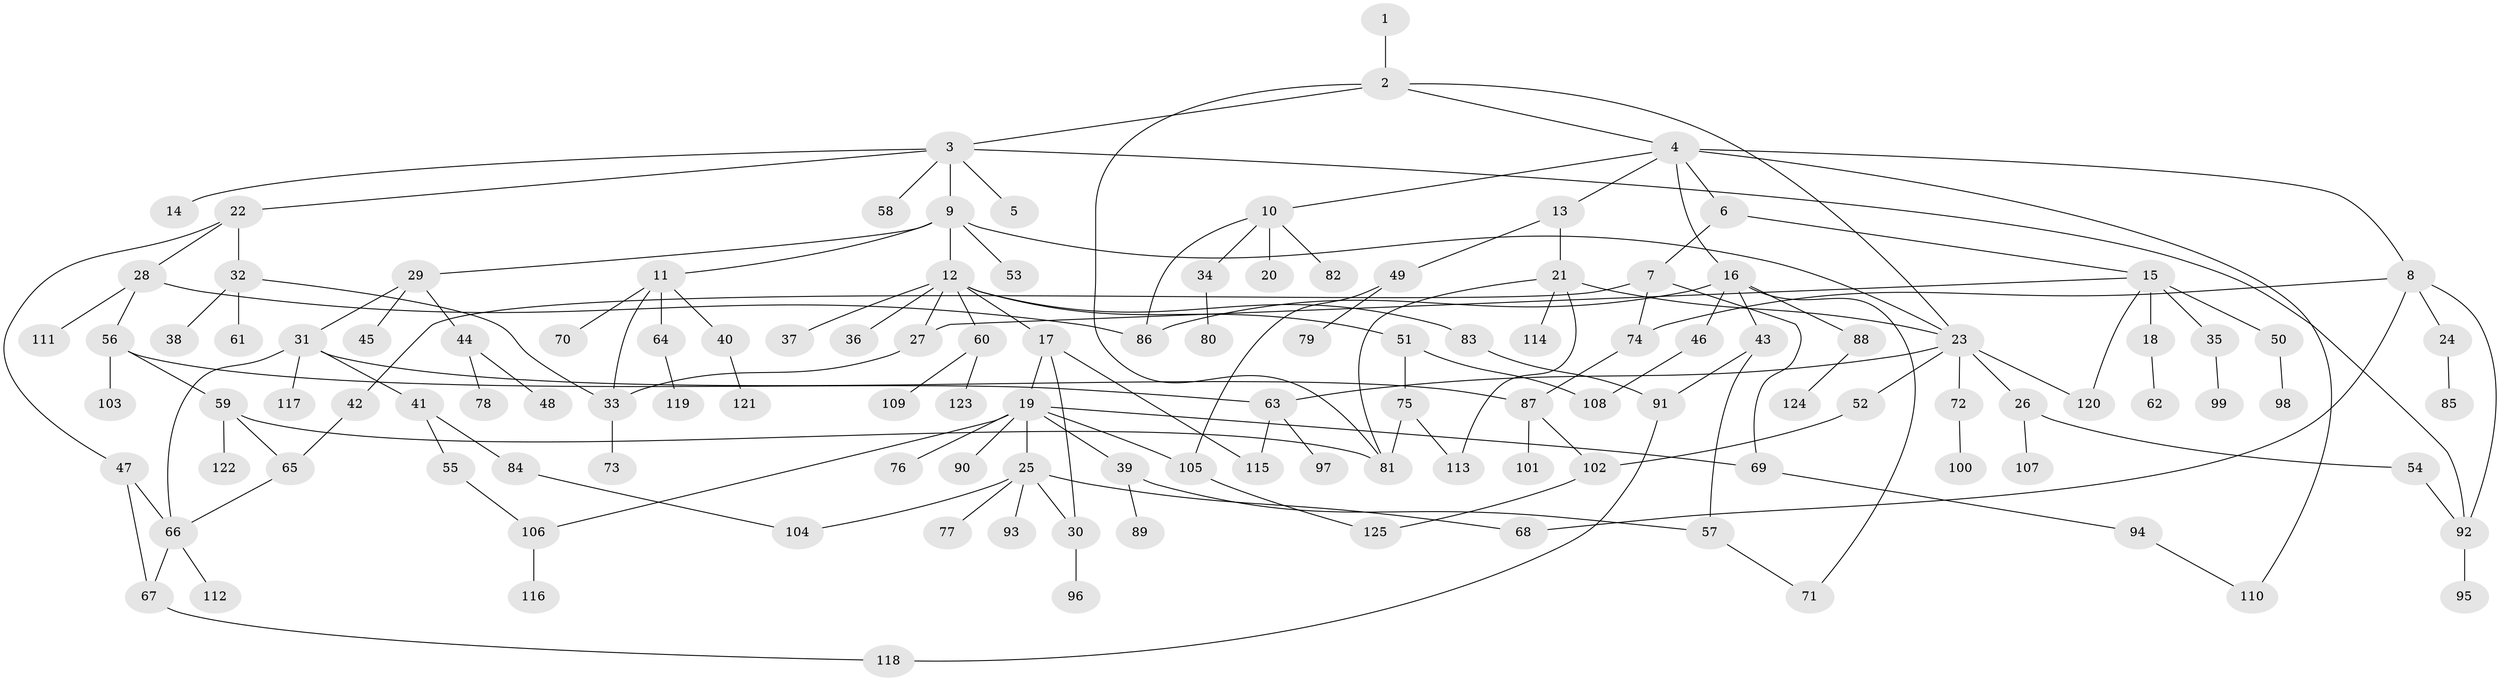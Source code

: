 // coarse degree distribution, {1: 0.39325842696629215, 10: 0.011235955056179775, 6: 0.06741573033707865, 3: 0.19101123595505617, 4: 0.033707865168539325, 5: 0.06741573033707865, 7: 0.02247191011235955, 9: 0.02247191011235955, 2: 0.1797752808988764, 8: 0.011235955056179775}
// Generated by graph-tools (version 1.1) at 2025/23/03/03/25 07:23:33]
// undirected, 125 vertices, 160 edges
graph export_dot {
graph [start="1"]
  node [color=gray90,style=filled];
  1;
  2;
  3;
  4;
  5;
  6;
  7;
  8;
  9;
  10;
  11;
  12;
  13;
  14;
  15;
  16;
  17;
  18;
  19;
  20;
  21;
  22;
  23;
  24;
  25;
  26;
  27;
  28;
  29;
  30;
  31;
  32;
  33;
  34;
  35;
  36;
  37;
  38;
  39;
  40;
  41;
  42;
  43;
  44;
  45;
  46;
  47;
  48;
  49;
  50;
  51;
  52;
  53;
  54;
  55;
  56;
  57;
  58;
  59;
  60;
  61;
  62;
  63;
  64;
  65;
  66;
  67;
  68;
  69;
  70;
  71;
  72;
  73;
  74;
  75;
  76;
  77;
  78;
  79;
  80;
  81;
  82;
  83;
  84;
  85;
  86;
  87;
  88;
  89;
  90;
  91;
  92;
  93;
  94;
  95;
  96;
  97;
  98;
  99;
  100;
  101;
  102;
  103;
  104;
  105;
  106;
  107;
  108;
  109;
  110;
  111;
  112;
  113;
  114;
  115;
  116;
  117;
  118;
  119;
  120;
  121;
  122;
  123;
  124;
  125;
  1 -- 2;
  2 -- 3;
  2 -- 4;
  2 -- 23;
  2 -- 81;
  3 -- 5;
  3 -- 9;
  3 -- 14;
  3 -- 22;
  3 -- 58;
  3 -- 92;
  4 -- 6;
  4 -- 8;
  4 -- 10;
  4 -- 13;
  4 -- 16;
  4 -- 110;
  6 -- 7;
  6 -- 15;
  7 -- 42;
  7 -- 74;
  7 -- 69;
  8 -- 24;
  8 -- 74;
  8 -- 92;
  8 -- 68;
  9 -- 11;
  9 -- 12;
  9 -- 23;
  9 -- 29;
  9 -- 53;
  10 -- 20;
  10 -- 34;
  10 -- 82;
  10 -- 86;
  11 -- 40;
  11 -- 64;
  11 -- 70;
  11 -- 33;
  12 -- 17;
  12 -- 27;
  12 -- 36;
  12 -- 37;
  12 -- 51;
  12 -- 60;
  12 -- 83;
  13 -- 21;
  13 -- 49;
  15 -- 18;
  15 -- 35;
  15 -- 50;
  15 -- 27;
  15 -- 120;
  16 -- 43;
  16 -- 46;
  16 -- 86;
  16 -- 88;
  16 -- 71;
  17 -- 19;
  17 -- 115;
  17 -- 30;
  18 -- 62;
  19 -- 25;
  19 -- 39;
  19 -- 69;
  19 -- 76;
  19 -- 90;
  19 -- 105;
  19 -- 106;
  21 -- 114;
  21 -- 81;
  21 -- 23;
  21 -- 113;
  22 -- 28;
  22 -- 32;
  22 -- 47;
  23 -- 26;
  23 -- 52;
  23 -- 72;
  23 -- 120;
  23 -- 63;
  24 -- 85;
  25 -- 30;
  25 -- 68;
  25 -- 77;
  25 -- 93;
  25 -- 104;
  26 -- 54;
  26 -- 107;
  27 -- 33;
  28 -- 56;
  28 -- 111;
  28 -- 86;
  29 -- 31;
  29 -- 44;
  29 -- 45;
  30 -- 96;
  31 -- 41;
  31 -- 87;
  31 -- 117;
  31 -- 66;
  32 -- 38;
  32 -- 61;
  32 -- 33;
  33 -- 73;
  34 -- 80;
  35 -- 99;
  39 -- 57;
  39 -- 89;
  40 -- 121;
  41 -- 55;
  41 -- 84;
  42 -- 65;
  43 -- 91;
  43 -- 57;
  44 -- 48;
  44 -- 78;
  46 -- 108;
  47 -- 67;
  47 -- 66;
  49 -- 79;
  49 -- 105;
  50 -- 98;
  51 -- 75;
  51 -- 108;
  52 -- 102;
  54 -- 92;
  55 -- 106;
  56 -- 59;
  56 -- 63;
  56 -- 103;
  57 -- 71;
  59 -- 65;
  59 -- 122;
  59 -- 81;
  60 -- 109;
  60 -- 123;
  63 -- 97;
  63 -- 115;
  64 -- 119;
  65 -- 66;
  66 -- 67;
  66 -- 112;
  67 -- 118;
  69 -- 94;
  72 -- 100;
  74 -- 87;
  75 -- 81;
  75 -- 113;
  83 -- 91;
  84 -- 104;
  87 -- 101;
  87 -- 102;
  88 -- 124;
  91 -- 118;
  92 -- 95;
  94 -- 110;
  102 -- 125;
  105 -- 125;
  106 -- 116;
}
